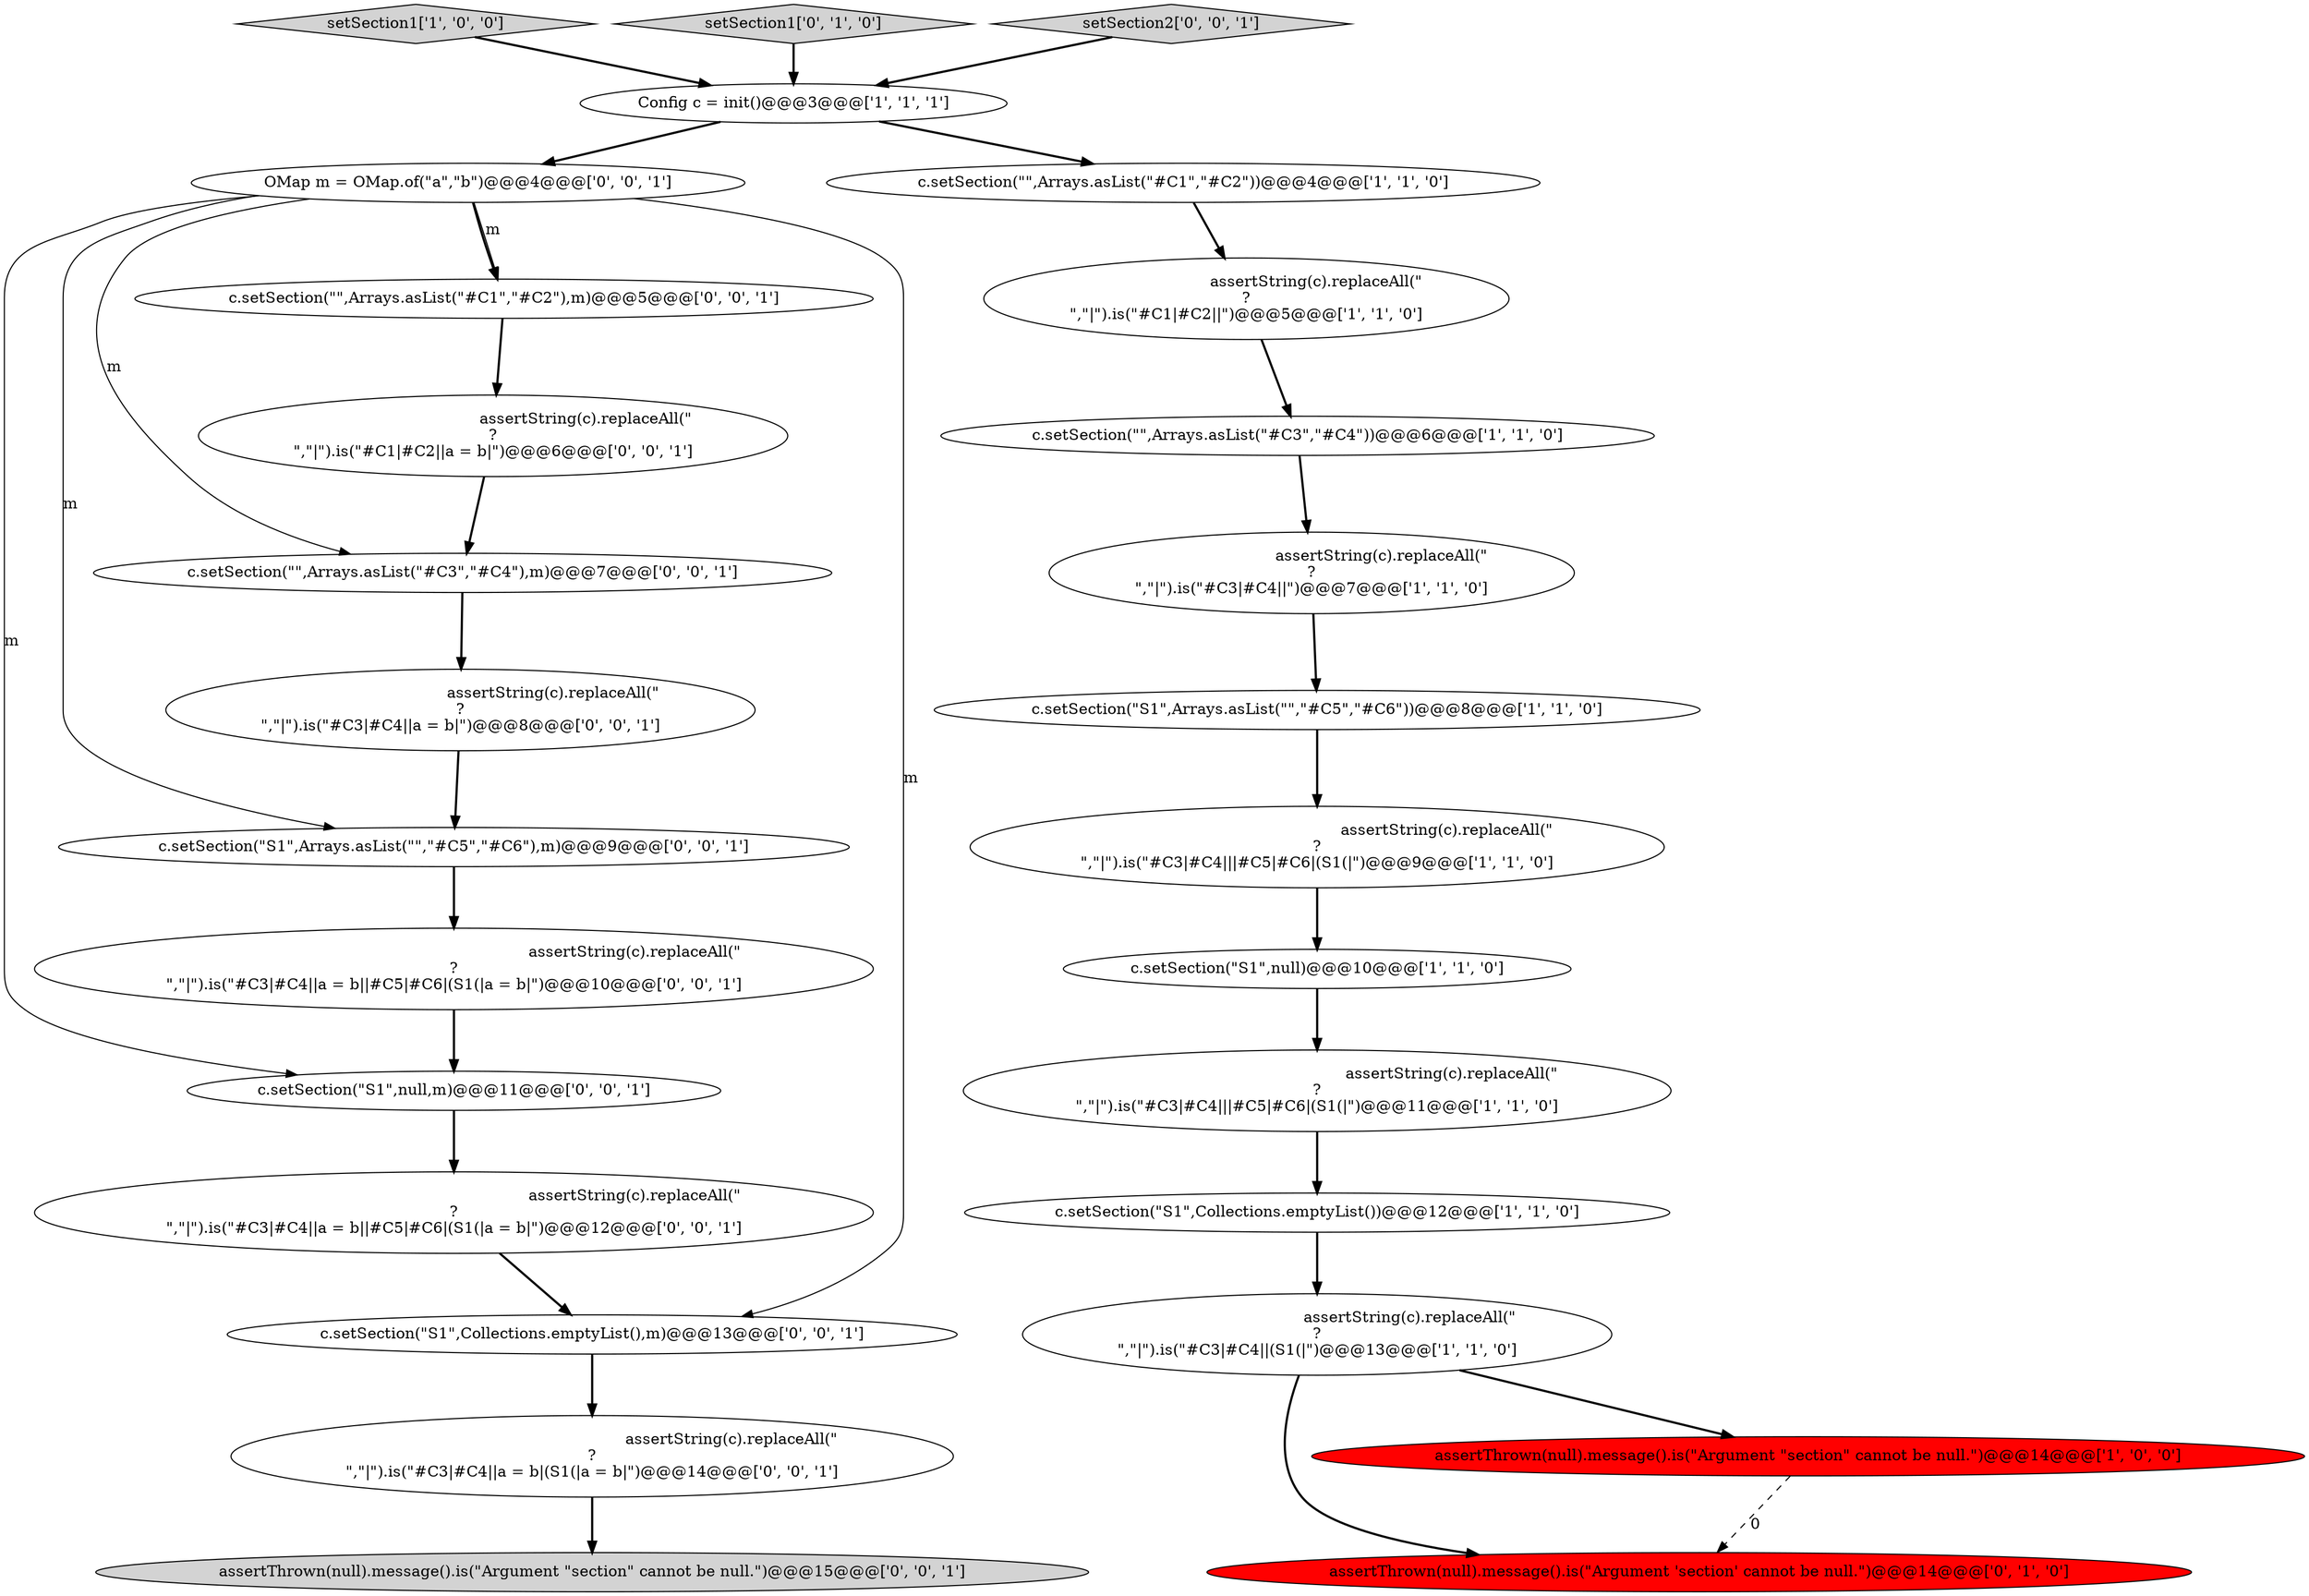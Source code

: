 digraph {
14 [style = filled, label = "assertThrown(null).message().is(\"Argument 'section' cannot be null.\")@@@14@@@['0', '1', '0']", fillcolor = red, shape = ellipse image = "AAA1AAABBB2BBB"];
20 [style = filled, label = "assertString(c).replaceAll(\"\r?\n\",\"|\").is(\"#C3|#C4||a = b||#C5|#C6|(S1(|a = b|\")@@@10@@@['0', '0', '1']", fillcolor = white, shape = ellipse image = "AAA0AAABBB3BBB"];
18 [style = filled, label = "assertThrown(null).message().is(\"Argument \"section\" cannot be null.\")@@@15@@@['0', '0', '1']", fillcolor = lightgray, shape = ellipse image = "AAA0AAABBB3BBB"];
8 [style = filled, label = "c.setSection(\"S1\",null)@@@10@@@['1', '1', '0']", fillcolor = white, shape = ellipse image = "AAA0AAABBB1BBB"];
6 [style = filled, label = "assertThrown(null).message().is(\"Argument \"section\" cannot be null.\")@@@14@@@['1', '0', '0']", fillcolor = red, shape = ellipse image = "AAA1AAABBB1BBB"];
12 [style = filled, label = "setSection1['1', '0', '0']", fillcolor = lightgray, shape = diamond image = "AAA0AAABBB1BBB"];
15 [style = filled, label = "assertString(c).replaceAll(\"\r?\n\",\"|\").is(\"#C3|#C4||a = b|(S1(|a = b|\")@@@14@@@['0', '0', '1']", fillcolor = white, shape = ellipse image = "AAA0AAABBB3BBB"];
25 [style = filled, label = "OMap m = OMap.of(\"a\",\"b\")@@@4@@@['0', '0', '1']", fillcolor = white, shape = ellipse image = "AAA0AAABBB3BBB"];
22 [style = filled, label = "c.setSection(\"\",Arrays.asList(\"#C3\",\"#C4\"),m)@@@7@@@['0', '0', '1']", fillcolor = white, shape = ellipse image = "AAA0AAABBB3BBB"];
13 [style = filled, label = "setSection1['0', '1', '0']", fillcolor = lightgray, shape = diamond image = "AAA0AAABBB2BBB"];
1 [style = filled, label = "c.setSection(\"\",Arrays.asList(\"#C1\",\"#C2\"))@@@4@@@['1', '1', '0']", fillcolor = white, shape = ellipse image = "AAA0AAABBB1BBB"];
3 [style = filled, label = "Config c = init()@@@3@@@['1', '1', '1']", fillcolor = white, shape = ellipse image = "AAA0AAABBB1BBB"];
2 [style = filled, label = "assertString(c).replaceAll(\"\r?\n\",\"|\").is(\"#C3|#C4|||#C5|#C6|(S1(|\")@@@11@@@['1', '1', '0']", fillcolor = white, shape = ellipse image = "AAA0AAABBB1BBB"];
9 [style = filled, label = "c.setSection(\"S1\",Collections.emptyList())@@@12@@@['1', '1', '0']", fillcolor = white, shape = ellipse image = "AAA0AAABBB1BBB"];
19 [style = filled, label = "c.setSection(\"S1\",Collections.emptyList(),m)@@@13@@@['0', '0', '1']", fillcolor = white, shape = ellipse image = "AAA0AAABBB3BBB"];
11 [style = filled, label = "c.setSection(\"S1\",Arrays.asList(\"\",\"#C5\",\"#C6\"))@@@8@@@['1', '1', '0']", fillcolor = white, shape = ellipse image = "AAA0AAABBB1BBB"];
17 [style = filled, label = "c.setSection(\"\",Arrays.asList(\"#C1\",\"#C2\"),m)@@@5@@@['0', '0', '1']", fillcolor = white, shape = ellipse image = "AAA0AAABBB3BBB"];
23 [style = filled, label = "c.setSection(\"S1\",Arrays.asList(\"\",\"#C5\",\"#C6\"),m)@@@9@@@['0', '0', '1']", fillcolor = white, shape = ellipse image = "AAA0AAABBB3BBB"];
21 [style = filled, label = "assertString(c).replaceAll(\"\r?\n\",\"|\").is(\"#C1|#C2||a = b|\")@@@6@@@['0', '0', '1']", fillcolor = white, shape = ellipse image = "AAA0AAABBB3BBB"];
26 [style = filled, label = "c.setSection(\"S1\",null,m)@@@11@@@['0', '0', '1']", fillcolor = white, shape = ellipse image = "AAA0AAABBB3BBB"];
24 [style = filled, label = "assertString(c).replaceAll(\"\r?\n\",\"|\").is(\"#C3|#C4||a = b|\")@@@8@@@['0', '0', '1']", fillcolor = white, shape = ellipse image = "AAA0AAABBB3BBB"];
4 [style = filled, label = "assertString(c).replaceAll(\"\r?\n\",\"|\").is(\"#C3|#C4||(S1(|\")@@@13@@@['1', '1', '0']", fillcolor = white, shape = ellipse image = "AAA0AAABBB1BBB"];
16 [style = filled, label = "setSection2['0', '0', '1']", fillcolor = lightgray, shape = diamond image = "AAA0AAABBB3BBB"];
27 [style = filled, label = "assertString(c).replaceAll(\"\r?\n\",\"|\").is(\"#C3|#C4||a = b||#C5|#C6|(S1(|a = b|\")@@@12@@@['0', '0', '1']", fillcolor = white, shape = ellipse image = "AAA0AAABBB3BBB"];
5 [style = filled, label = "assertString(c).replaceAll(\"\r?\n\",\"|\").is(\"#C3|#C4||\")@@@7@@@['1', '1', '0']", fillcolor = white, shape = ellipse image = "AAA0AAABBB1BBB"];
0 [style = filled, label = "assertString(c).replaceAll(\"\r?\n\",\"|\").is(\"#C1|#C2||\")@@@5@@@['1', '1', '0']", fillcolor = white, shape = ellipse image = "AAA0AAABBB1BBB"];
7 [style = filled, label = "c.setSection(\"\",Arrays.asList(\"#C3\",\"#C4\"))@@@6@@@['1', '1', '0']", fillcolor = white, shape = ellipse image = "AAA0AAABBB1BBB"];
10 [style = filled, label = "assertString(c).replaceAll(\"\r?\n\",\"|\").is(\"#C3|#C4|||#C5|#C6|(S1(|\")@@@9@@@['1', '1', '0']", fillcolor = white, shape = ellipse image = "AAA0AAABBB1BBB"];
16->3 [style = bold, label=""];
4->14 [style = bold, label=""];
23->20 [style = bold, label=""];
3->1 [style = bold, label=""];
4->6 [style = bold, label=""];
3->25 [style = bold, label=""];
20->26 [style = bold, label=""];
25->26 [style = solid, label="m"];
9->4 [style = bold, label=""];
25->23 [style = solid, label="m"];
1->0 [style = bold, label=""];
2->9 [style = bold, label=""];
25->22 [style = solid, label="m"];
6->14 [style = dashed, label="0"];
25->17 [style = bold, label=""];
15->18 [style = bold, label=""];
0->7 [style = bold, label=""];
26->27 [style = bold, label=""];
7->5 [style = bold, label=""];
10->8 [style = bold, label=""];
8->2 [style = bold, label=""];
13->3 [style = bold, label=""];
21->22 [style = bold, label=""];
11->10 [style = bold, label=""];
25->19 [style = solid, label="m"];
5->11 [style = bold, label=""];
12->3 [style = bold, label=""];
27->19 [style = bold, label=""];
25->17 [style = solid, label="m"];
22->24 [style = bold, label=""];
19->15 [style = bold, label=""];
17->21 [style = bold, label=""];
24->23 [style = bold, label=""];
}
